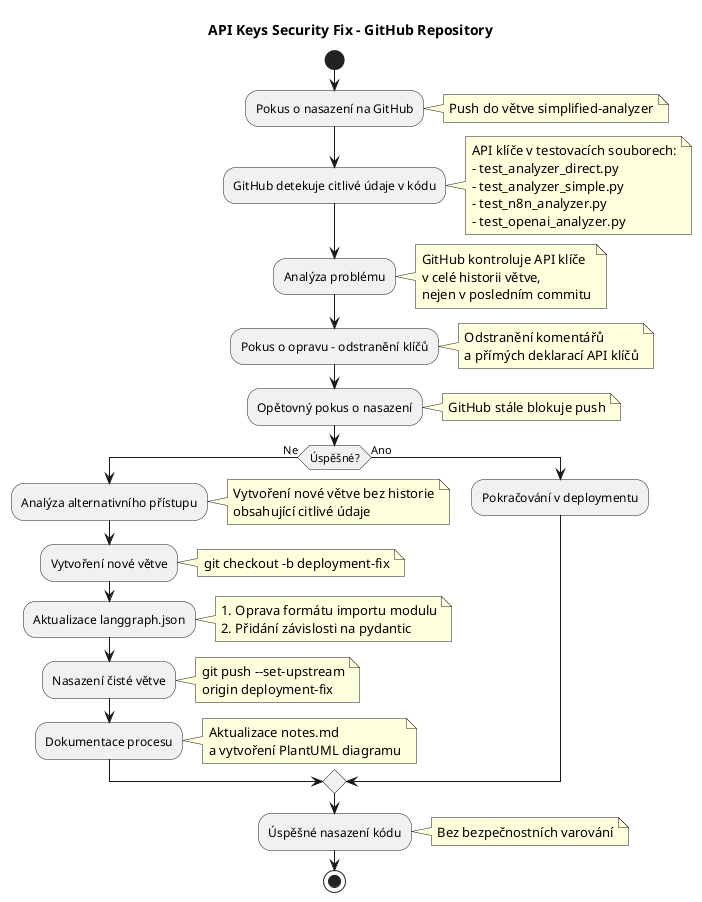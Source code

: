 @startuml "API-Keys-Security-Fix"
' Diagram popisující řešení problému s API klíči v kódu

title API Keys Security Fix - GitHub Repository

start

:Pokus o nasazení na GitHub;
note right: Push do větve simplified-analyzer
 
:GitHub detekuje citlivé údaje v kódu;
note right: API klíče v testovacích souborech:\n- test_analyzer_direct.py\n- test_analyzer_simple.py\n- test_n8n_analyzer.py\n- test_openai_analyzer.py

:Analýza problému;
note right: GitHub kontroluje API klíče\nv celé historii větve,\nnejen v posledním commitu

:Pokus o opravu - odstranění klíčů;
note right: Odstranění komentářů\na přímých deklarací API klíčů

:Opětovný pokus o nasazení;
note right: GitHub stále blokuje push

if (Úspěšné?) then (Ne)
  :Analýza alternativního přístupu;
  note right: Vytvoření nové větve bez historie\nobsahující citlivé údaje
  
  :Vytvoření nové větve;
  note right: git checkout -b deployment-fix
  
  :Aktualizace langgraph.json;
  note right: 1. Oprava formátu importu modulu\n2. Přidání závislosti na pydantic

  :Nasazení čisté větve;
  note right: git push --set-upstream\norigin deployment-fix
  
  :Dokumentace procesu;
  note right: Aktualizace notes.md\na vytvoření PlantUML diagramu
else (Ano)
  :Pokračování v deploymentu;
endif

:Úspěšné nasazení kódu;
note right: Bez bezpečnostních varování

stop

@enduml
